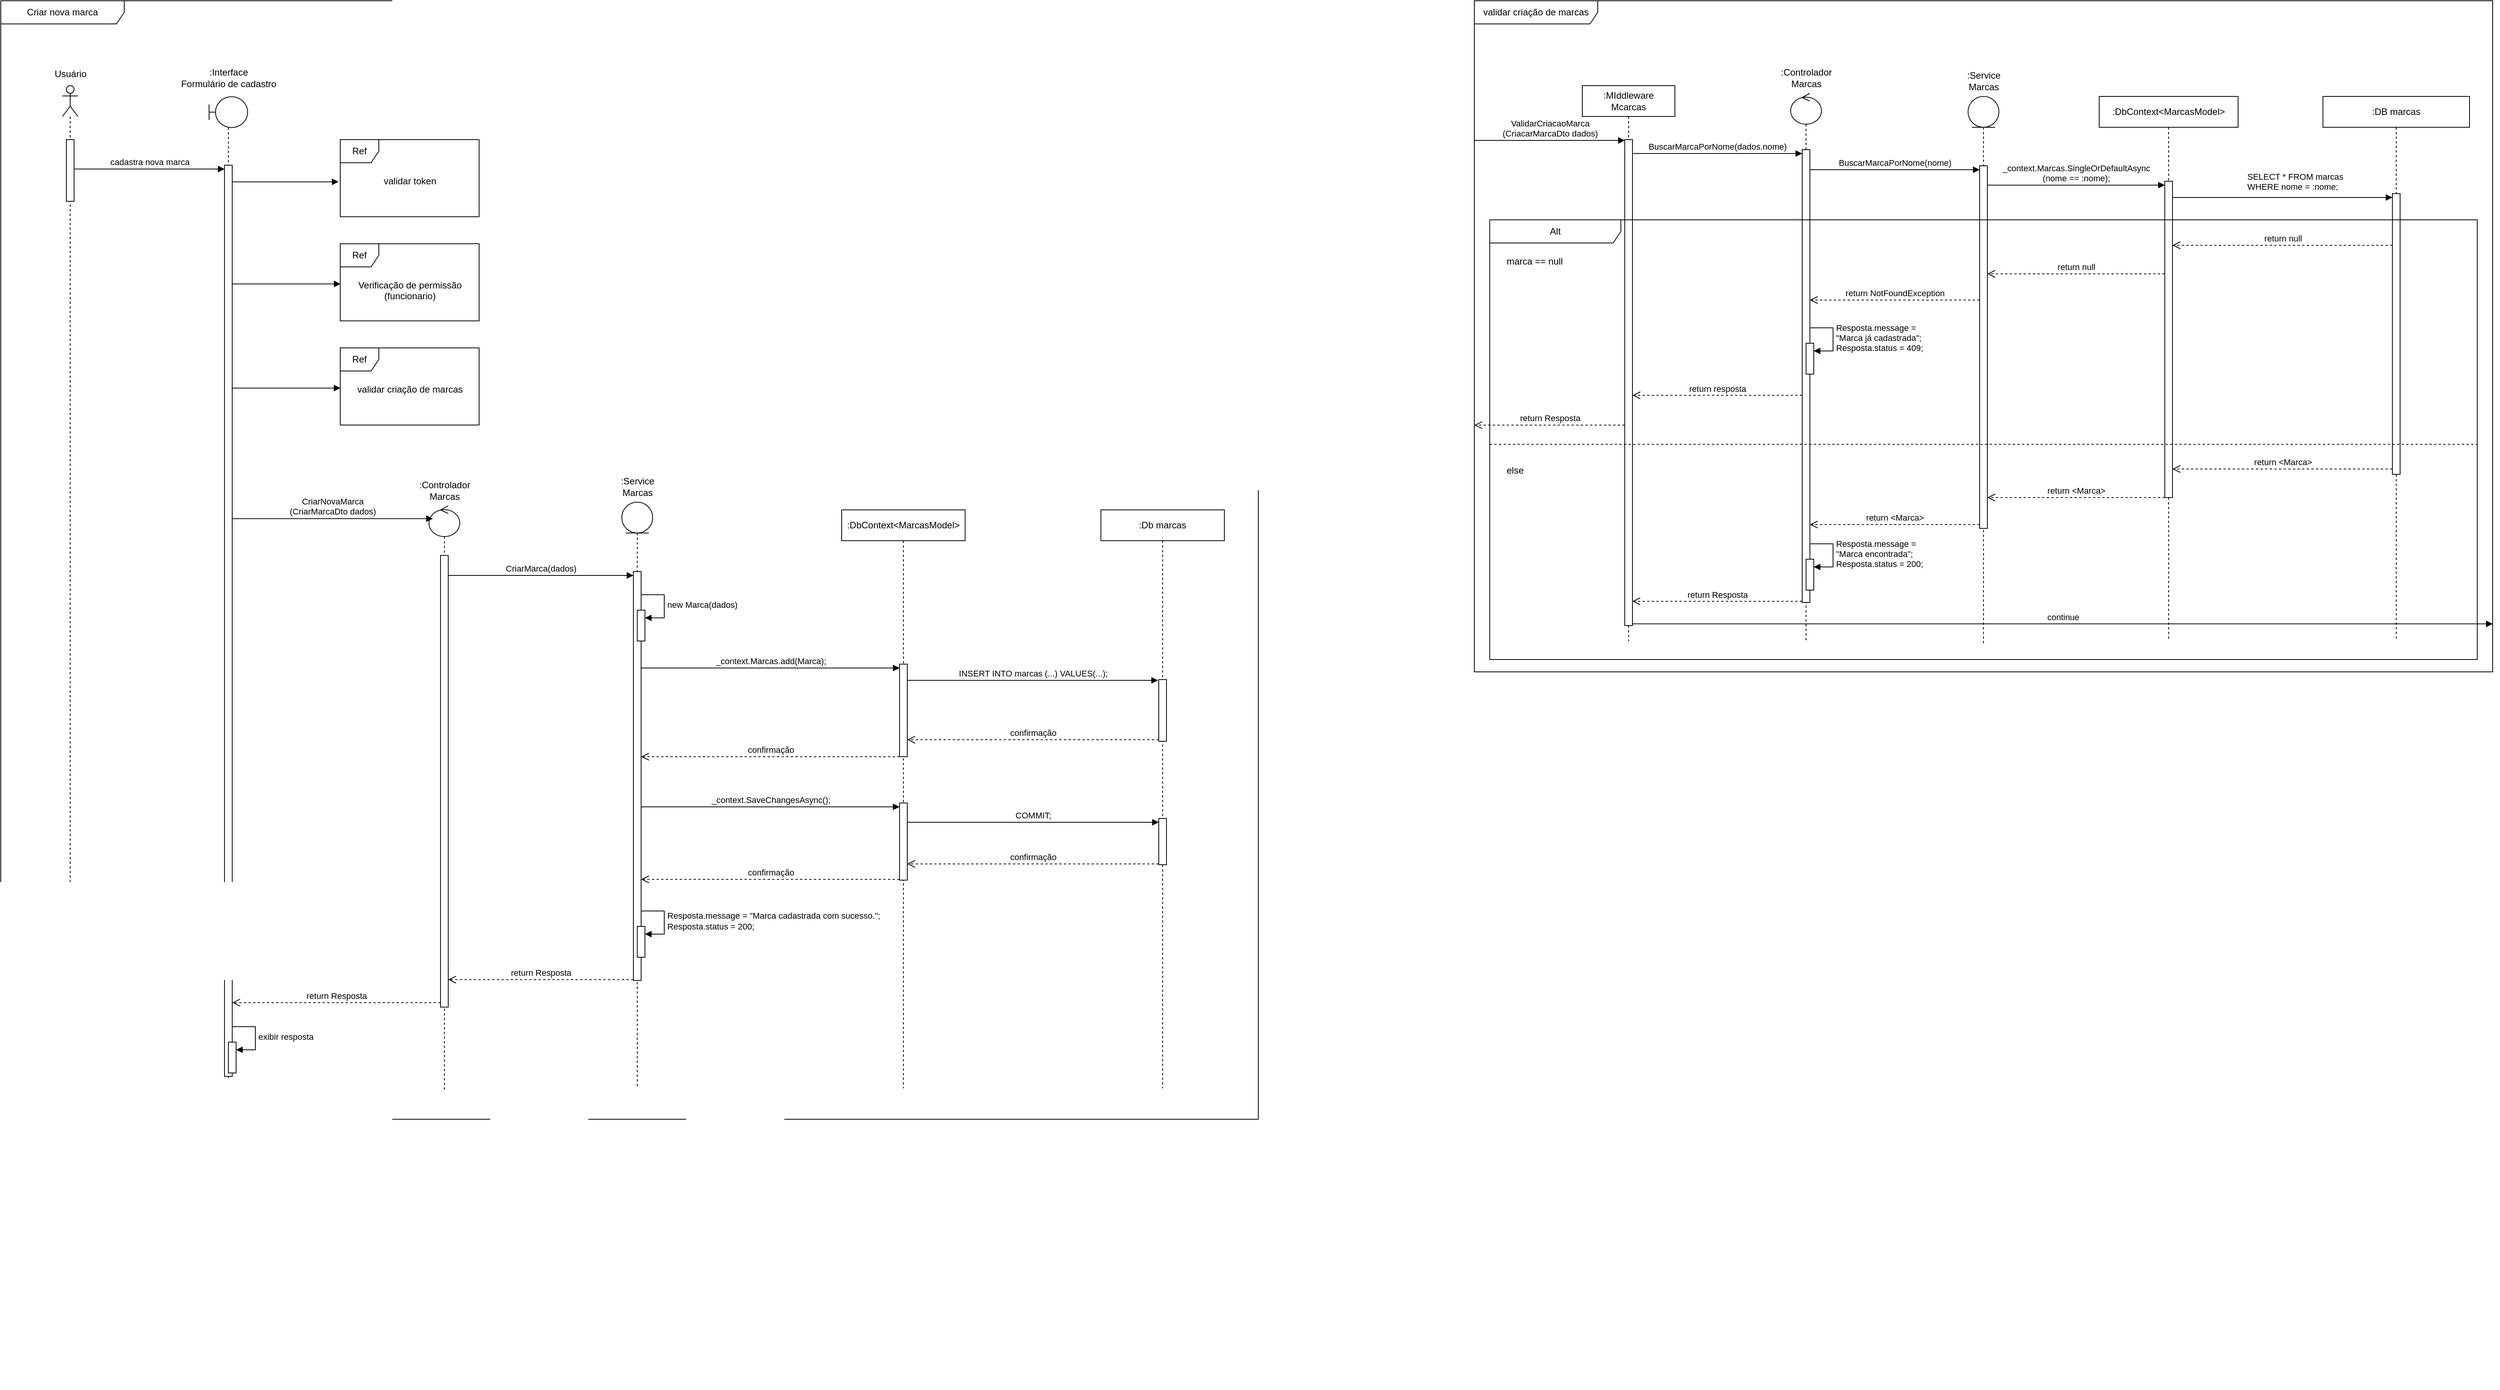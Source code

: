 <mxfile version="26.0.12">
  <diagram name="Page-1" id="2YBvvXClWsGukQMizWep">
    <mxGraphModel dx="2373" dy="1415" grid="1" gridSize="10" guides="1" tooltips="1" connect="1" arrows="1" fold="1" page="1" pageScale="1" pageWidth="850" pageHeight="1100" math="0" shadow="0">
      <root>
        <mxCell id="0" />
        <mxCell id="1" parent="0" />
        <mxCell id="AU9oRnxPqavcrpE8YhV_-1" value="Criar nova marca" style="shape=umlFrame;whiteSpace=wrap;html=1;pointerEvents=0;recursiveResize=0;container=1;collapsible=0;width=160;" parent="1" vertex="1">
          <mxGeometry x="50" y="50" width="1630" height="1450" as="geometry" />
        </mxCell>
        <mxCell id="AU9oRnxPqavcrpE8YhV_-4" value="" style="group" parent="AU9oRnxPqavcrpE8YhV_-1" vertex="1" connectable="0">
          <mxGeometry x="60" y="80" width="60" height="1550" as="geometry" />
        </mxCell>
        <mxCell id="AU9oRnxPqavcrpE8YhV_-2" value="" style="shape=umlLifeline;perimeter=lifelinePerimeter;whiteSpace=wrap;html=1;container=1;dropTarget=0;collapsible=0;recursiveResize=0;outlineConnect=0;portConstraint=eastwest;newEdgeStyle={&quot;curved&quot;:0,&quot;rounded&quot;:0};participant=umlActor;" parent="AU9oRnxPqavcrpE8YhV_-4" vertex="1">
          <mxGeometry x="20" y="30" width="20" height="1310" as="geometry" />
        </mxCell>
        <mxCell id="AU9oRnxPqavcrpE8YhV_-16" value="" style="html=1;points=[[0,0,0,0,5],[0,1,0,0,-5],[1,0,0,0,5],[1,1,0,0,-5]];perimeter=orthogonalPerimeter;outlineConnect=0;targetShapes=umlLifeline;portConstraint=eastwest;newEdgeStyle={&quot;curved&quot;:0,&quot;rounded&quot;:0};" parent="AU9oRnxPqavcrpE8YhV_-2" vertex="1">
          <mxGeometry x="5" y="70" width="10" height="80" as="geometry" />
        </mxCell>
        <mxCell id="AU9oRnxPqavcrpE8YhV_-3" value="Usuário" style="text;html=1;align=center;verticalAlign=middle;resizable=0;points=[];autosize=1;strokeColor=none;fillColor=none;" parent="AU9oRnxPqavcrpE8YhV_-4" vertex="1">
          <mxGeometry width="60" height="30" as="geometry" />
        </mxCell>
        <mxCell id="AU9oRnxPqavcrpE8YhV_-7" value="" style="group" parent="AU9oRnxPqavcrpE8YhV_-1" vertex="1" connectable="0">
          <mxGeometry x="220" y="80" width="150" height="1550" as="geometry" />
        </mxCell>
        <mxCell id="AU9oRnxPqavcrpE8YhV_-5" value="" style="shape=umlLifeline;perimeter=lifelinePerimeter;whiteSpace=wrap;html=1;container=1;dropTarget=0;collapsible=0;recursiveResize=0;outlineConnect=0;portConstraint=eastwest;newEdgeStyle={&quot;curved&quot;:0,&quot;rounded&quot;:0};participant=umlBoundary;" parent="AU9oRnxPqavcrpE8YhV_-7" vertex="1">
          <mxGeometry x="50" y="44.39" width="50" height="1295.61" as="geometry" />
        </mxCell>
        <mxCell id="AU9oRnxPqavcrpE8YhV_-17" value="" style="html=1;points=[[0,0,0,0,5],[0,1,0,0,-5],[1,0,0,0,5],[1,1,0,0,-5]];perimeter=orthogonalPerimeter;outlineConnect=0;targetShapes=umlLifeline;portConstraint=eastwest;newEdgeStyle={&quot;curved&quot;:0,&quot;rounded&quot;:0};" parent="AU9oRnxPqavcrpE8YhV_-5" vertex="1">
          <mxGeometry x="20" y="88.78" width="10" height="1181.22" as="geometry" />
        </mxCell>
        <mxCell id="LQRPac4V3_1cjcKSM1Tx-4" value="" style="html=1;points=[[0,0,0,0,5],[0,1,0,0,-5],[1,0,0,0,5],[1,1,0,0,-5]];perimeter=orthogonalPerimeter;outlineConnect=0;targetShapes=umlLifeline;portConstraint=eastwest;newEdgeStyle={&quot;curved&quot;:0,&quot;rounded&quot;:0};" parent="AU9oRnxPqavcrpE8YhV_-5" vertex="1">
          <mxGeometry x="25" y="1225.61" width="10" height="40" as="geometry" />
        </mxCell>
        <mxCell id="LQRPac4V3_1cjcKSM1Tx-5" value="exibir resposta" style="html=1;align=left;spacingLeft=2;endArrow=block;rounded=0;edgeStyle=orthogonalEdgeStyle;curved=0;rounded=0;" parent="AU9oRnxPqavcrpE8YhV_-5" target="LQRPac4V3_1cjcKSM1Tx-4" edge="1">
          <mxGeometry relative="1" as="geometry">
            <mxPoint x="30" y="1205.61" as="sourcePoint" />
            <Array as="points">
              <mxPoint x="60" y="1235.61" />
            </Array>
          </mxGeometry>
        </mxCell>
        <mxCell id="AU9oRnxPqavcrpE8YhV_-6" value=":Interface&lt;div&gt;Formulário de cadastro&lt;/div&gt;" style="text;html=1;align=center;verticalAlign=middle;resizable=0;points=[];autosize=1;strokeColor=none;fillColor=none;" parent="AU9oRnxPqavcrpE8YhV_-7" vertex="1">
          <mxGeometry width="150" height="40" as="geometry" />
        </mxCell>
        <mxCell id="AU9oRnxPqavcrpE8YhV_-11" value="" style="group" parent="AU9oRnxPqavcrpE8YhV_-1" vertex="1" connectable="0">
          <mxGeometry x="530" y="615" width="90" height="1180" as="geometry" />
        </mxCell>
        <mxCell id="AU9oRnxPqavcrpE8YhV_-9" value="" style="shape=umlLifeline;perimeter=lifelinePerimeter;whiteSpace=wrap;html=1;container=1;dropTarget=0;collapsible=0;recursiveResize=0;outlineConnect=0;portConstraint=eastwest;newEdgeStyle={&quot;curved&quot;:0,&quot;rounded&quot;:0};participant=umlControl;" parent="AU9oRnxPqavcrpE8YhV_-11" vertex="1">
          <mxGeometry x="25" y="39.64" width="40" height="760.36" as="geometry" />
        </mxCell>
        <mxCell id="AU9oRnxPqavcrpE8YhV_-28" value="" style="html=1;points=[[0,0,0,0,5],[0,1,0,0,-5],[1,0,0,0,5],[1,1,0,0,-5]];perimeter=orthogonalPerimeter;outlineConnect=0;targetShapes=umlLifeline;portConstraint=eastwest;newEdgeStyle={&quot;curved&quot;:0,&quot;rounded&quot;:0};" parent="AU9oRnxPqavcrpE8YhV_-9" vertex="1">
          <mxGeometry x="15" y="64.41" width="10" height="585.59" as="geometry" />
        </mxCell>
        <mxCell id="AU9oRnxPqavcrpE8YhV_-10" value=":Controlador&lt;div&gt;Marcas&lt;/div&gt;" style="text;html=1;align=center;verticalAlign=middle;resizable=0;points=[];autosize=1;strokeColor=none;fillColor=none;" parent="AU9oRnxPqavcrpE8YhV_-11" vertex="1">
          <mxGeometry width="90" height="40" as="geometry" />
        </mxCell>
        <mxCell id="AU9oRnxPqavcrpE8YhV_-13" value="" style="group" parent="AU9oRnxPqavcrpE8YhV_-1" vertex="1" connectable="0">
          <mxGeometry x="790" y="610" width="70" height="1190" as="geometry" />
        </mxCell>
        <mxCell id="AU9oRnxPqavcrpE8YhV_-8" value="" style="shape=umlLifeline;perimeter=lifelinePerimeter;whiteSpace=wrap;html=1;container=1;dropTarget=0;collapsible=0;recursiveResize=0;outlineConnect=0;portConstraint=eastwest;newEdgeStyle={&quot;curved&quot;:0,&quot;rounded&quot;:0};participant=umlEntity;" parent="AU9oRnxPqavcrpE8YhV_-13" vertex="1">
          <mxGeometry x="15" y="40" width="40" height="760" as="geometry" />
        </mxCell>
        <mxCell id="AU9oRnxPqavcrpE8YhV_-29" value="" style="html=1;points=[[0,0,0,0,5],[0,1,0,0,-5],[1,0,0,0,5],[1,1,0,0,-5]];perimeter=orthogonalPerimeter;outlineConnect=0;targetShapes=umlLifeline;portConstraint=eastwest;newEdgeStyle={&quot;curved&quot;:0,&quot;rounded&quot;:0};" parent="AU9oRnxPqavcrpE8YhV_-8" vertex="1">
          <mxGeometry x="15" y="90" width="10" height="530" as="geometry" />
        </mxCell>
        <mxCell id="AU9oRnxPqavcrpE8YhV_-38" value="" style="html=1;points=[[0,0,0,0,5],[0,1,0,0,-5],[1,0,0,0,5],[1,1,0,0,-5]];perimeter=orthogonalPerimeter;outlineConnect=0;targetShapes=umlLifeline;portConstraint=eastwest;newEdgeStyle={&quot;curved&quot;:0,&quot;rounded&quot;:0};" parent="AU9oRnxPqavcrpE8YhV_-8" vertex="1">
          <mxGeometry x="20" y="140" width="10" height="40" as="geometry" />
        </mxCell>
        <mxCell id="AU9oRnxPqavcrpE8YhV_-39" value="new Marca(dados)" style="html=1;align=left;spacingLeft=2;endArrow=block;rounded=0;edgeStyle=orthogonalEdgeStyle;curved=0;rounded=0;" parent="AU9oRnxPqavcrpE8YhV_-8" target="AU9oRnxPqavcrpE8YhV_-38" edge="1">
          <mxGeometry relative="1" as="geometry">
            <mxPoint x="25" y="120" as="sourcePoint" />
            <Array as="points">
              <mxPoint x="55" y="150" />
            </Array>
          </mxGeometry>
        </mxCell>
        <mxCell id="AU9oRnxPqavcrpE8YhV_-54" value="" style="html=1;points=[[0,0,0,0,5],[0,1,0,0,-5],[1,0,0,0,5],[1,1,0,0,-5]];perimeter=orthogonalPerimeter;outlineConnect=0;targetShapes=umlLifeline;portConstraint=eastwest;newEdgeStyle={&quot;curved&quot;:0,&quot;rounded&quot;:0};" parent="AU9oRnxPqavcrpE8YhV_-8" vertex="1">
          <mxGeometry x="20" y="550" width="10" height="40" as="geometry" />
        </mxCell>
        <mxCell id="AU9oRnxPqavcrpE8YhV_-55" value="Resposta.message = &quot;Marca cadastrada com sucesso.&quot;;&lt;div&gt;Resposta.status = 200;&lt;/div&gt;" style="html=1;align=left;spacingLeft=2;endArrow=block;rounded=0;edgeStyle=orthogonalEdgeStyle;curved=0;rounded=0;" parent="AU9oRnxPqavcrpE8YhV_-8" target="AU9oRnxPqavcrpE8YhV_-54" edge="1">
          <mxGeometry relative="1" as="geometry">
            <mxPoint x="25" y="530" as="sourcePoint" />
            <Array as="points">
              <mxPoint x="55" y="560" />
            </Array>
          </mxGeometry>
        </mxCell>
        <mxCell id="AU9oRnxPqavcrpE8YhV_-12" value=":Service&lt;div&gt;Marcas&lt;/div&gt;" style="text;html=1;align=center;verticalAlign=middle;resizable=0;points=[];autosize=1;strokeColor=none;fillColor=none;" parent="AU9oRnxPqavcrpE8YhV_-13" vertex="1">
          <mxGeometry width="70" height="40" as="geometry" />
        </mxCell>
        <mxCell id="AU9oRnxPqavcrpE8YhV_-14" value=":DbContext&amp;lt;MarcasModel&amp;gt;" style="shape=umlLifeline;perimeter=lifelinePerimeter;whiteSpace=wrap;html=1;container=1;dropTarget=0;collapsible=0;recursiveResize=0;outlineConnect=0;portConstraint=eastwest;newEdgeStyle={&quot;curved&quot;:0,&quot;rounded&quot;:0};" parent="AU9oRnxPqavcrpE8YhV_-1" vertex="1">
          <mxGeometry x="1090" y="660" width="160" height="750" as="geometry" />
        </mxCell>
        <mxCell id="AU9oRnxPqavcrpE8YhV_-40" value="" style="html=1;points=[[0,0,0,0,5],[0,1,0,0,-5],[1,0,0,0,5],[1,1,0,0,-5]];perimeter=orthogonalPerimeter;outlineConnect=0;targetShapes=umlLifeline;portConstraint=eastwest;newEdgeStyle={&quot;curved&quot;:0,&quot;rounded&quot;:0};" parent="AU9oRnxPqavcrpE8YhV_-14" vertex="1">
          <mxGeometry x="75" y="200" width="10" height="120" as="geometry" />
        </mxCell>
        <mxCell id="AU9oRnxPqavcrpE8YhV_-48" value="" style="html=1;points=[[0,0,0,0,5],[0,1,0,0,-5],[1,0,0,0,5],[1,1,0,0,-5]];perimeter=orthogonalPerimeter;outlineConnect=0;targetShapes=umlLifeline;portConstraint=eastwest;newEdgeStyle={&quot;curved&quot;:0,&quot;rounded&quot;:0};" parent="AU9oRnxPqavcrpE8YhV_-14" vertex="1">
          <mxGeometry x="75" y="380" width="10" height="100" as="geometry" />
        </mxCell>
        <mxCell id="AU9oRnxPqavcrpE8YhV_-15" value=":Db marcas" style="shape=umlLifeline;perimeter=lifelinePerimeter;whiteSpace=wrap;html=1;container=1;dropTarget=0;collapsible=0;recursiveResize=0;outlineConnect=0;portConstraint=eastwest;newEdgeStyle={&quot;curved&quot;:0,&quot;rounded&quot;:0};" parent="AU9oRnxPqavcrpE8YhV_-1" vertex="1">
          <mxGeometry x="1426" y="660" width="160" height="750" as="geometry" />
        </mxCell>
        <mxCell id="AU9oRnxPqavcrpE8YhV_-43" value="" style="html=1;points=[[0,0,0,0,5],[0,1,0,0,-5],[1,0,0,0,5],[1,1,0,0,-5]];perimeter=orthogonalPerimeter;outlineConnect=0;targetShapes=umlLifeline;portConstraint=eastwest;newEdgeStyle={&quot;curved&quot;:0,&quot;rounded&quot;:0};" parent="AU9oRnxPqavcrpE8YhV_-15" vertex="1">
          <mxGeometry x="75" y="220" width="10" height="80" as="geometry" />
        </mxCell>
        <mxCell id="AU9oRnxPqavcrpE8YhV_-51" value="" style="html=1;points=[[0,0,0,0,5],[0,1,0,0,-5],[1,0,0,0,5],[1,1,0,0,-5]];perimeter=orthogonalPerimeter;outlineConnect=0;targetShapes=umlLifeline;portConstraint=eastwest;newEdgeStyle={&quot;curved&quot;:0,&quot;rounded&quot;:0};" parent="AU9oRnxPqavcrpE8YhV_-15" vertex="1">
          <mxGeometry x="75" y="400" width="10" height="60" as="geometry" />
        </mxCell>
        <mxCell id="AU9oRnxPqavcrpE8YhV_-18" value="cadastra nova marca" style="html=1;verticalAlign=bottom;endArrow=block;curved=0;rounded=0;entryX=0;entryY=0;entryDx=0;entryDy=5;" parent="AU9oRnxPqavcrpE8YhV_-1" source="AU9oRnxPqavcrpE8YhV_-16" target="AU9oRnxPqavcrpE8YhV_-17" edge="1">
          <mxGeometry relative="1" as="geometry">
            <mxPoint x="220" y="195" as="sourcePoint" />
          </mxGeometry>
        </mxCell>
        <mxCell id="AU9oRnxPqavcrpE8YhV_-21" value="Ref" style="shape=umlFrame;whiteSpace=wrap;html=1;pointerEvents=0;recursiveResize=0;container=1;collapsible=0;width=50;" parent="AU9oRnxPqavcrpE8YhV_-1" vertex="1">
          <mxGeometry x="440" y="180" width="180" height="100" as="geometry" />
        </mxCell>
        <mxCell id="AU9oRnxPqavcrpE8YhV_-22" value="validar token" style="text;align=center;html=1;" parent="AU9oRnxPqavcrpE8YhV_-21" vertex="1">
          <mxGeometry width="100" height="20" relative="1" as="geometry">
            <mxPoint x="40" y="40" as="offset" />
          </mxGeometry>
        </mxCell>
        <mxCell id="AU9oRnxPqavcrpE8YhV_-23" value="Ref" style="shape=umlFrame;whiteSpace=wrap;html=1;pointerEvents=0;recursiveResize=0;container=1;collapsible=0;width=50;" parent="AU9oRnxPqavcrpE8YhV_-1" vertex="1">
          <mxGeometry x="440" y="315" width="180" height="100" as="geometry" />
        </mxCell>
        <mxCell id="AU9oRnxPqavcrpE8YhV_-24" value="Verificação de permissão&lt;div&gt;(funcionario)&lt;/div&gt;" style="text;align=center;html=1;" parent="AU9oRnxPqavcrpE8YhV_-23" vertex="1">
          <mxGeometry width="100" height="20" relative="1" as="geometry">
            <mxPoint x="40" y="40" as="offset" />
          </mxGeometry>
        </mxCell>
        <mxCell id="AU9oRnxPqavcrpE8YhV_-25" value="" style="html=1;verticalAlign=bottom;endArrow=block;curved=0;rounded=0;entryX=-0.012;entryY=0.547;entryDx=0;entryDy=0;entryPerimeter=0;" parent="AU9oRnxPqavcrpE8YhV_-1" source="AU9oRnxPqavcrpE8YhV_-17" target="AU9oRnxPqavcrpE8YhV_-21" edge="1">
          <mxGeometry width="80" relative="1" as="geometry">
            <mxPoint x="390" y="280" as="sourcePoint" />
            <mxPoint x="470" y="280" as="targetPoint" />
          </mxGeometry>
        </mxCell>
        <mxCell id="AU9oRnxPqavcrpE8YhV_-26" value="" style="html=1;verticalAlign=bottom;endArrow=block;curved=0;rounded=0;entryX=0.002;entryY=0.521;entryDx=0;entryDy=0;entryPerimeter=0;" parent="AU9oRnxPqavcrpE8YhV_-1" source="AU9oRnxPqavcrpE8YhV_-17" target="AU9oRnxPqavcrpE8YhV_-23" edge="1">
          <mxGeometry width="80" relative="1" as="geometry">
            <mxPoint x="400" y="450" as="sourcePoint" />
            <mxPoint x="480" y="450" as="targetPoint" />
          </mxGeometry>
        </mxCell>
        <mxCell id="AU9oRnxPqavcrpE8YhV_-27" value="CriarNovaMarca&lt;div&gt;(CriarMarcaDto dados)&lt;/div&gt;" style="html=1;verticalAlign=bottom;endArrow=block;curved=0;rounded=0;entryX=0.125;entryY=0.022;entryDx=0;entryDy=0;entryPerimeter=0;" parent="AU9oRnxPqavcrpE8YhV_-1" source="AU9oRnxPqavcrpE8YhV_-17" target="AU9oRnxPqavcrpE8YhV_-9" edge="1">
          <mxGeometry width="80" relative="1" as="geometry">
            <mxPoint x="300" y="679.728" as="sourcePoint" />
            <mxPoint x="560" y="671.044" as="targetPoint" />
          </mxGeometry>
        </mxCell>
        <mxCell id="AU9oRnxPqavcrpE8YhV_-30" value="CriarMarca(dados)" style="html=1;verticalAlign=bottom;endArrow=block;curved=0;rounded=0;entryX=0;entryY=0;entryDx=0;entryDy=5;" parent="AU9oRnxPqavcrpE8YhV_-1" source="AU9oRnxPqavcrpE8YhV_-28" target="AU9oRnxPqavcrpE8YhV_-29" edge="1">
          <mxGeometry relative="1" as="geometry">
            <mxPoint x="750" y="745" as="sourcePoint" />
          </mxGeometry>
        </mxCell>
        <mxCell id="AU9oRnxPqavcrpE8YhV_-35" value="Ref" style="shape=umlFrame;whiteSpace=wrap;html=1;pointerEvents=0;recursiveResize=0;container=1;collapsible=0;width=50;" parent="AU9oRnxPqavcrpE8YhV_-1" vertex="1">
          <mxGeometry x="440" y="450" width="180" height="100" as="geometry" />
        </mxCell>
        <mxCell id="AU9oRnxPqavcrpE8YhV_-36" value="validar criação de marcas" style="text;align=center;html=1;" parent="AU9oRnxPqavcrpE8YhV_-35" vertex="1">
          <mxGeometry width="100" height="20" relative="1" as="geometry">
            <mxPoint x="40" y="40" as="offset" />
          </mxGeometry>
        </mxCell>
        <mxCell id="AU9oRnxPqavcrpE8YhV_-37" value="" style="html=1;verticalAlign=bottom;endArrow=block;curved=0;rounded=0;entryX=0.002;entryY=0.521;entryDx=0;entryDy=0;entryPerimeter=0;" parent="AU9oRnxPqavcrpE8YhV_-1" source="AU9oRnxPqavcrpE8YhV_-17" target="AU9oRnxPqavcrpE8YhV_-35" edge="1">
          <mxGeometry width="80" relative="1" as="geometry">
            <mxPoint x="300" y="502" as="sourcePoint" />
            <mxPoint x="480" y="585" as="targetPoint" />
          </mxGeometry>
        </mxCell>
        <mxCell id="AU9oRnxPqavcrpE8YhV_-41" value="_context.Marcas.add(Marca);" style="html=1;verticalAlign=bottom;endArrow=block;curved=0;rounded=0;entryX=0;entryY=0;entryDx=0;entryDy=5;" parent="AU9oRnxPqavcrpE8YhV_-1" target="AU9oRnxPqavcrpE8YhV_-40" edge="1">
          <mxGeometry relative="1" as="geometry">
            <mxPoint x="830" y="865" as="sourcePoint" />
          </mxGeometry>
        </mxCell>
        <mxCell id="AU9oRnxPqavcrpE8YhV_-44" value="INSERT INTO marcas (...) VALUES(...);" style="html=1;verticalAlign=bottom;endArrow=block;curved=0;rounded=0;" parent="AU9oRnxPqavcrpE8YhV_-1" edge="1">
          <mxGeometry relative="1" as="geometry">
            <mxPoint x="1175" y="881" as="sourcePoint" />
            <mxPoint x="1500" y="881" as="targetPoint" />
          </mxGeometry>
        </mxCell>
        <mxCell id="AU9oRnxPqavcrpE8YhV_-46" value="confirmação" style="html=1;verticalAlign=bottom;endArrow=open;dashed=1;endSize=8;curved=0;rounded=0;exitX=0;exitY=1;exitDx=0;exitDy=-5;exitPerimeter=0;" parent="AU9oRnxPqavcrpE8YhV_-1" edge="1">
          <mxGeometry relative="1" as="geometry">
            <mxPoint x="1501" y="958" as="sourcePoint" />
            <mxPoint x="1175" y="958" as="targetPoint" />
          </mxGeometry>
        </mxCell>
        <mxCell id="AU9oRnxPqavcrpE8YhV_-47" value="confirmação" style="html=1;verticalAlign=bottom;endArrow=open;dashed=1;endSize=8;curved=0;rounded=0;" parent="AU9oRnxPqavcrpE8YhV_-1" source="AU9oRnxPqavcrpE8YhV_-40" edge="1">
          <mxGeometry relative="1" as="geometry">
            <mxPoint x="1215" y="980" as="sourcePoint" />
            <mxPoint x="830.0" y="980" as="targetPoint" />
          </mxGeometry>
        </mxCell>
        <mxCell id="AU9oRnxPqavcrpE8YhV_-49" value="_context.SaveChangesAsync();" style="html=1;verticalAlign=bottom;endArrow=block;curved=0;rounded=0;entryX=0;entryY=0;entryDx=0;entryDy=5;" parent="AU9oRnxPqavcrpE8YhV_-1" target="AU9oRnxPqavcrpE8YhV_-48" edge="1">
          <mxGeometry relative="1" as="geometry">
            <mxPoint x="830" y="1045" as="sourcePoint" />
          </mxGeometry>
        </mxCell>
        <mxCell id="AU9oRnxPqavcrpE8YhV_-50" value="confirmação" style="html=1;verticalAlign=bottom;endArrow=open;dashed=1;endSize=8;curved=0;rounded=0;" parent="AU9oRnxPqavcrpE8YhV_-1" source="AU9oRnxPqavcrpE8YhV_-48" edge="1">
          <mxGeometry relative="1" as="geometry">
            <mxPoint x="830" y="1139" as="targetPoint" />
            <mxPoint x="1160" y="1140" as="sourcePoint" />
          </mxGeometry>
        </mxCell>
        <mxCell id="AU9oRnxPqavcrpE8YhV_-52" value="COMMIT;" style="html=1;verticalAlign=bottom;endArrow=block;curved=0;rounded=0;entryX=0;entryY=0;entryDx=0;entryDy=5;" parent="AU9oRnxPqavcrpE8YhV_-1" source="AU9oRnxPqavcrpE8YhV_-48" target="AU9oRnxPqavcrpE8YhV_-51" edge="1">
          <mxGeometry relative="1" as="geometry">
            <mxPoint x="1485" y="1065" as="sourcePoint" />
          </mxGeometry>
        </mxCell>
        <mxCell id="AU9oRnxPqavcrpE8YhV_-53" value="confirmação" style="html=1;verticalAlign=bottom;endArrow=open;dashed=1;endSize=8;curved=0;rounded=0;exitX=0;exitY=1;exitDx=0;exitDy=-5;" parent="AU9oRnxPqavcrpE8YhV_-1" edge="1">
          <mxGeometry relative="1" as="geometry">
            <mxPoint x="1175" y="1119" as="targetPoint" />
            <mxPoint x="1501" y="1119" as="sourcePoint" />
          </mxGeometry>
        </mxCell>
        <mxCell id="LQRPac4V3_1cjcKSM1Tx-2" value="return Resposta" style="html=1;verticalAlign=bottom;endArrow=open;dashed=1;endSize=8;curved=0;rounded=0;" parent="AU9oRnxPqavcrpE8YhV_-1" edge="1">
          <mxGeometry relative="1" as="geometry">
            <mxPoint x="820" y="1269" as="sourcePoint" />
            <mxPoint x="580" y="1269" as="targetPoint" />
          </mxGeometry>
        </mxCell>
        <mxCell id="LQRPac4V3_1cjcKSM1Tx-3" value="return Resposta" style="html=1;verticalAlign=bottom;endArrow=open;dashed=1;endSize=8;curved=0;rounded=0;" parent="AU9oRnxPqavcrpE8YhV_-1" edge="1">
          <mxGeometry relative="1" as="geometry">
            <mxPoint x="570" y="1298.845" as="sourcePoint" />
            <mxPoint x="300" y="1298.845" as="targetPoint" />
          </mxGeometry>
        </mxCell>
        <mxCell id="LQRPac4V3_1cjcKSM1Tx-1" value="validar criação de marcas" style="shape=umlFrame;whiteSpace=wrap;html=1;pointerEvents=0;recursiveResize=0;container=1;collapsible=0;width=160;" parent="1" vertex="1">
          <mxGeometry x="1960" y="50" width="1320" height="870" as="geometry" />
        </mxCell>
        <mxCell id="LQRPac4V3_1cjcKSM1Tx-9" value=":MIddleware&lt;div&gt;Mcarcas&lt;/div&gt;" style="shape=umlLifeline;perimeter=lifelinePerimeter;whiteSpace=wrap;html=1;container=1;dropTarget=0;collapsible=0;recursiveResize=0;outlineConnect=0;portConstraint=eastwest;newEdgeStyle={&quot;curved&quot;:0,&quot;rounded&quot;:0};" parent="LQRPac4V3_1cjcKSM1Tx-1" vertex="1">
          <mxGeometry x="140" y="110" width="120" height="720" as="geometry" />
        </mxCell>
        <mxCell id="LQRPac4V3_1cjcKSM1Tx-11" value="" style="html=1;points=[[0,0,0,0,5],[0,1,0,0,-5],[1,0,0,0,5],[1,1,0,0,-5]];perimeter=orthogonalPerimeter;outlineConnect=0;targetShapes=umlLifeline;portConstraint=eastwest;newEdgeStyle={&quot;curved&quot;:0,&quot;rounded&quot;:0};" parent="LQRPac4V3_1cjcKSM1Tx-9" vertex="1">
          <mxGeometry x="55" y="70" width="10" height="630" as="geometry" />
        </mxCell>
        <mxCell id="LQRPac4V3_1cjcKSM1Tx-10" value="ValidarCriacaoMarca&lt;div&gt;(CriacarMarcaDto dados)&lt;/div&gt;" style="html=1;verticalAlign=bottom;endArrow=block;curved=0;rounded=0;exitX=0;exitY=0.215;exitDx=0;exitDy=0;exitPerimeter=0;" parent="LQRPac4V3_1cjcKSM1Tx-1" edge="1">
          <mxGeometry width="80" relative="1" as="geometry">
            <mxPoint y="181.05" as="sourcePoint" />
            <mxPoint x="195.0" y="181.05" as="targetPoint" />
          </mxGeometry>
        </mxCell>
        <mxCell id="LQRPac4V3_1cjcKSM1Tx-14" value="" style="group" parent="LQRPac4V3_1cjcKSM1Tx-1" vertex="1" connectable="0">
          <mxGeometry x="385" y="80" width="90" height="970" as="geometry" />
        </mxCell>
        <mxCell id="LQRPac4V3_1cjcKSM1Tx-12" value="" style="shape=umlLifeline;perimeter=lifelinePerimeter;whiteSpace=wrap;html=1;container=1;dropTarget=0;collapsible=0;recursiveResize=0;outlineConnect=0;portConstraint=eastwest;newEdgeStyle={&quot;curved&quot;:0,&quot;rounded&quot;:0};participant=umlControl;" parent="LQRPac4V3_1cjcKSM1Tx-14" vertex="1">
          <mxGeometry x="25" y="40" width="40" height="710" as="geometry" />
        </mxCell>
        <mxCell id="LQRPac4V3_1cjcKSM1Tx-15" value="" style="html=1;points=[[0,0,0,0,5],[0,1,0,0,-5],[1,0,0,0,5],[1,1,0,0,-5]];perimeter=orthogonalPerimeter;outlineConnect=0;targetShapes=umlLifeline;portConstraint=eastwest;newEdgeStyle={&quot;curved&quot;:0,&quot;rounded&quot;:0};" parent="LQRPac4V3_1cjcKSM1Tx-12" vertex="1">
          <mxGeometry x="15" y="73" width="10" height="587" as="geometry" />
        </mxCell>
        <mxCell id="LQRPac4V3_1cjcKSM1Tx-13" value=":Controlador&lt;div&gt;Marcas&lt;/div&gt;" style="text;html=1;align=center;verticalAlign=middle;resizable=0;points=[];autosize=1;strokeColor=none;fillColor=none;" parent="LQRPac4V3_1cjcKSM1Tx-14" vertex="1">
          <mxGeometry width="90" height="40" as="geometry" />
        </mxCell>
        <mxCell id="LQRPac4V3_1cjcKSM1Tx-16" value="BuscarMarcaPorNome(dados.nome)" style="html=1;verticalAlign=bottom;endArrow=block;curved=0;rounded=0;entryX=0;entryY=0;entryDx=0;entryDy=5;" parent="LQRPac4V3_1cjcKSM1Tx-1" source="LQRPac4V3_1cjcKSM1Tx-11" target="LQRPac4V3_1cjcKSM1Tx-15" edge="1">
          <mxGeometry x="-0.006" relative="1" as="geometry">
            <mxPoint x="355" y="218" as="sourcePoint" />
            <mxPoint as="offset" />
          </mxGeometry>
        </mxCell>
        <mxCell id="LQRPac4V3_1cjcKSM1Tx-20" value="" style="group" parent="LQRPac4V3_1cjcKSM1Tx-1" vertex="1" connectable="0">
          <mxGeometry x="625" y="84" width="70" height="960" as="geometry" />
        </mxCell>
        <mxCell id="LQRPac4V3_1cjcKSM1Tx-18" value="" style="shape=umlLifeline;perimeter=lifelinePerimeter;whiteSpace=wrap;html=1;container=1;dropTarget=0;collapsible=0;recursiveResize=0;outlineConnect=0;portConstraint=eastwest;newEdgeStyle={&quot;curved&quot;:0,&quot;rounded&quot;:0};participant=umlEntity;" parent="LQRPac4V3_1cjcKSM1Tx-20" vertex="1">
          <mxGeometry x="15" y="40" width="40" height="710" as="geometry" />
        </mxCell>
        <mxCell id="LQRPac4V3_1cjcKSM1Tx-21" value="" style="html=1;points=[[0,0,0,0,5],[0,1,0,0,-5],[1,0,0,0,5],[1,1,0,0,-5]];perimeter=orthogonalPerimeter;outlineConnect=0;targetShapes=umlLifeline;portConstraint=eastwest;newEdgeStyle={&quot;curved&quot;:0,&quot;rounded&quot;:0};" parent="LQRPac4V3_1cjcKSM1Tx-18" vertex="1">
          <mxGeometry x="15" y="90" width="10" height="470" as="geometry" />
        </mxCell>
        <mxCell id="LQRPac4V3_1cjcKSM1Tx-19" value=":Service&lt;div&gt;Marcas&lt;/div&gt;" style="text;html=1;align=center;verticalAlign=middle;resizable=0;points=[];autosize=1;strokeColor=none;fillColor=none;" parent="LQRPac4V3_1cjcKSM1Tx-20" vertex="1">
          <mxGeometry width="70" height="40" as="geometry" />
        </mxCell>
        <mxCell id="LQRPac4V3_1cjcKSM1Tx-22" value="BuscarMarcaPorNome(nome)" style="html=1;verticalAlign=bottom;endArrow=block;curved=0;rounded=0;entryX=0;entryY=0;entryDx=0;entryDy=5;" parent="LQRPac4V3_1cjcKSM1Tx-1" source="LQRPac4V3_1cjcKSM1Tx-15" target="LQRPac4V3_1cjcKSM1Tx-21" edge="1">
          <mxGeometry relative="1" as="geometry">
            <mxPoint x="565" y="219" as="sourcePoint" />
          </mxGeometry>
        </mxCell>
        <mxCell id="LQRPac4V3_1cjcKSM1Tx-24" value=":DbContext&amp;lt;MarcasModel&amp;gt;" style="shape=umlLifeline;perimeter=lifelinePerimeter;whiteSpace=wrap;html=1;container=1;dropTarget=0;collapsible=0;recursiveResize=0;outlineConnect=0;portConstraint=eastwest;newEdgeStyle={&quot;curved&quot;:0,&quot;rounded&quot;:0};" parent="LQRPac4V3_1cjcKSM1Tx-1" vertex="1">
          <mxGeometry x="810" y="124" width="180" height="706" as="geometry" />
        </mxCell>
        <mxCell id="LQRPac4V3_1cjcKSM1Tx-25" value="" style="html=1;points=[[0,0,0,0,5],[0,1,0,0,-5],[1,0,0,0,5],[1,1,0,0,-5]];perimeter=orthogonalPerimeter;outlineConnect=0;targetShapes=umlLifeline;portConstraint=eastwest;newEdgeStyle={&quot;curved&quot;:0,&quot;rounded&quot;:0};" parent="LQRPac4V3_1cjcKSM1Tx-24" vertex="1">
          <mxGeometry x="85" y="110" width="10" height="410" as="geometry" />
        </mxCell>
        <mxCell id="LQRPac4V3_1cjcKSM1Tx-26" value="_context.Marcas.SingleOrDefaultAsync&lt;div&gt;(nome == :nome);&lt;/div&gt;" style="html=1;verticalAlign=bottom;endArrow=block;curved=0;rounded=0;entryX=0;entryY=0;entryDx=0;entryDy=5;" parent="LQRPac4V3_1cjcKSM1Tx-1" source="LQRPac4V3_1cjcKSM1Tx-21" target="LQRPac4V3_1cjcKSM1Tx-25" edge="1">
          <mxGeometry relative="1" as="geometry">
            <mxPoint x="825" y="239" as="sourcePoint" />
          </mxGeometry>
        </mxCell>
        <mxCell id="LQRPac4V3_1cjcKSM1Tx-28" value=":DB marcas" style="shape=umlLifeline;perimeter=lifelinePerimeter;whiteSpace=wrap;html=1;container=1;dropTarget=0;collapsible=0;recursiveResize=0;outlineConnect=0;portConstraint=eastwest;newEdgeStyle={&quot;curved&quot;:0,&quot;rounded&quot;:0};" parent="LQRPac4V3_1cjcKSM1Tx-1" vertex="1">
          <mxGeometry x="1100" y="124" width="190" height="706" as="geometry" />
        </mxCell>
        <mxCell id="LQRPac4V3_1cjcKSM1Tx-29" value="" style="html=1;points=[[0,0,0,0,5],[0,1,0,0,-5],[1,0,0,0,5],[1,1,0,0,-5]];perimeter=orthogonalPerimeter;outlineConnect=0;targetShapes=umlLifeline;portConstraint=eastwest;newEdgeStyle={&quot;curved&quot;:0,&quot;rounded&quot;:0};" parent="LQRPac4V3_1cjcKSM1Tx-28" vertex="1">
          <mxGeometry x="90" y="126" width="10" height="364" as="geometry" />
        </mxCell>
        <mxCell id="LQRPac4V3_1cjcKSM1Tx-30" value="SELECT * FROM marcas&amp;nbsp;&lt;div&gt;WHERE nome = :nome;&lt;/div&gt;" style="html=1;verticalAlign=bottom;endArrow=block;curved=0;rounded=0;entryX=0;entryY=0;entryDx=0;entryDy=5;align=left;" parent="LQRPac4V3_1cjcKSM1Tx-1" source="LQRPac4V3_1cjcKSM1Tx-25" target="LQRPac4V3_1cjcKSM1Tx-29" edge="1">
          <mxGeometry x="-0.333" y="5" relative="1" as="geometry">
            <mxPoint x="1140" y="255" as="sourcePoint" />
            <mxPoint as="offset" />
          </mxGeometry>
        </mxCell>
        <mxCell id="LQRPac4V3_1cjcKSM1Tx-32" value="Alt" style="shape=umlFrame;whiteSpace=wrap;html=1;pointerEvents=0;recursiveResize=0;container=1;collapsible=0;width=170;" parent="LQRPac4V3_1cjcKSM1Tx-1" vertex="1">
          <mxGeometry x="20" y="284" width="1280" height="570" as="geometry" />
        </mxCell>
        <mxCell id="LQRPac4V3_1cjcKSM1Tx-33" value="marca == null" style="text;html=1;" parent="LQRPac4V3_1cjcKSM1Tx-32" vertex="1">
          <mxGeometry width="100" height="20" relative="1" as="geometry">
            <mxPoint x="20" y="40" as="offset" />
          </mxGeometry>
        </mxCell>
        <mxCell id="LQRPac4V3_1cjcKSM1Tx-34" value="else" style="line;strokeWidth=1;dashed=1;labelPosition=center;verticalLabelPosition=bottom;align=left;verticalAlign=top;spacingLeft=20;spacingTop=15;html=1;whiteSpace=wrap;" parent="LQRPac4V3_1cjcKSM1Tx-32" vertex="1">
          <mxGeometry y="286" width="1280" height="10" as="geometry" />
        </mxCell>
        <mxCell id="LQRPac4V3_1cjcKSM1Tx-38" value="" style="html=1;points=[[0,0,0,0,5],[0,1,0,0,-5],[1,0,0,0,5],[1,1,0,0,-5]];perimeter=orthogonalPerimeter;outlineConnect=0;targetShapes=umlLifeline;portConstraint=eastwest;newEdgeStyle={&quot;curved&quot;:0,&quot;rounded&quot;:0};" parent="LQRPac4V3_1cjcKSM1Tx-32" vertex="1">
          <mxGeometry x="410" y="160" width="10" height="40" as="geometry" />
        </mxCell>
        <mxCell id="LQRPac4V3_1cjcKSM1Tx-39" value="Resposta.message =&lt;div&gt;&quot;Marca já cadastrada&lt;span style=&quot;background-color: light-dark(#ffffff, var(--ge-dark-color, #121212)); color: light-dark(rgb(0, 0, 0), rgb(255, 255, 255));&quot;&gt;&quot;;&lt;/span&gt;&lt;/div&gt;&lt;div&gt;&lt;span style=&quot;background-color: light-dark(#ffffff, var(--ge-dark-color, #121212)); color: light-dark(rgb(0, 0, 0), rgb(255, 255, 255));&quot;&gt;Resposta.status = 409;&lt;/span&gt;&lt;/div&gt;" style="html=1;align=left;spacingLeft=2;endArrow=block;rounded=0;edgeStyle=orthogonalEdgeStyle;curved=0;rounded=0;" parent="LQRPac4V3_1cjcKSM1Tx-32" target="LQRPac4V3_1cjcKSM1Tx-38" edge="1">
          <mxGeometry relative="1" as="geometry">
            <mxPoint x="415" y="140" as="sourcePoint" />
            <Array as="points">
              <mxPoint x="445" y="170" />
            </Array>
          </mxGeometry>
        </mxCell>
        <mxCell id="_hzRe-TMYI4-vib-_koS-4" value="" style="html=1;points=[[0,0,0,0,5],[0,1,0,0,-5],[1,0,0,0,5],[1,1,0,0,-5]];perimeter=orthogonalPerimeter;outlineConnect=0;targetShapes=umlLifeline;portConstraint=eastwest;newEdgeStyle={&quot;curved&quot;:0,&quot;rounded&quot;:0};" vertex="1" parent="LQRPac4V3_1cjcKSM1Tx-32">
          <mxGeometry x="410" y="440" width="10" height="40" as="geometry" />
        </mxCell>
        <mxCell id="_hzRe-TMYI4-vib-_koS-5" value="Resposta.message =&amp;nbsp;&lt;div&gt;&quot;Marca encontrada&quot;;&lt;/div&gt;&lt;div&gt;Resposta.status = 200;&lt;/div&gt;" style="html=1;align=left;spacingLeft=2;endArrow=block;rounded=0;edgeStyle=orthogonalEdgeStyle;curved=0;rounded=0;" edge="1" target="_hzRe-TMYI4-vib-_koS-4" parent="LQRPac4V3_1cjcKSM1Tx-32">
          <mxGeometry relative="1" as="geometry">
            <mxPoint x="415" y="420" as="sourcePoint" />
            <Array as="points">
              <mxPoint x="445" y="450" />
            </Array>
          </mxGeometry>
        </mxCell>
        <mxCell id="LQRPac4V3_1cjcKSM1Tx-35" value="return null" style="html=1;verticalAlign=bottom;endArrow=open;dashed=1;endSize=8;curved=0;rounded=0;" parent="LQRPac4V3_1cjcKSM1Tx-1" edge="1">
          <mxGeometry relative="1" as="geometry">
            <mxPoint x="1190" y="317" as="sourcePoint" />
            <mxPoint x="905" y="317" as="targetPoint" />
          </mxGeometry>
        </mxCell>
        <mxCell id="LQRPac4V3_1cjcKSM1Tx-36" value="return null" style="html=1;verticalAlign=bottom;endArrow=open;dashed=1;endSize=8;curved=0;rounded=0;" parent="LQRPac4V3_1cjcKSM1Tx-1" edge="1">
          <mxGeometry relative="1" as="geometry">
            <mxPoint x="895" y="354" as="sourcePoint" />
            <mxPoint x="665" y="354" as="targetPoint" />
          </mxGeometry>
        </mxCell>
        <mxCell id="LQRPac4V3_1cjcKSM1Tx-37" value="return NotFoundException" style="html=1;verticalAlign=bottom;endArrow=open;dashed=1;endSize=8;curved=0;rounded=0;" parent="LQRPac4V3_1cjcKSM1Tx-1" edge="1">
          <mxGeometry relative="1" as="geometry">
            <mxPoint x="655" y="388" as="sourcePoint" />
            <mxPoint x="435" y="388" as="targetPoint" />
          </mxGeometry>
        </mxCell>
        <mxCell id="LQRPac4V3_1cjcKSM1Tx-40" value="return resposta" style="html=1;verticalAlign=bottom;endArrow=open;dashed=1;endSize=8;curved=0;rounded=0;" parent="LQRPac4V3_1cjcKSM1Tx-1" edge="1">
          <mxGeometry relative="1" as="geometry">
            <mxPoint x="425" y="511.5" as="sourcePoint" />
            <mxPoint x="205" y="511.5" as="targetPoint" />
          </mxGeometry>
        </mxCell>
        <mxCell id="_hzRe-TMYI4-vib-_koS-1" value="return &amp;lt;Marca&amp;gt;" style="html=1;verticalAlign=bottom;endArrow=open;dashed=1;endSize=8;curved=0;rounded=0;" edge="1" parent="LQRPac4V3_1cjcKSM1Tx-1">
          <mxGeometry relative="1" as="geometry">
            <mxPoint x="1190" y="607" as="sourcePoint" />
            <mxPoint x="905" y="607" as="targetPoint" />
          </mxGeometry>
        </mxCell>
        <mxCell id="_hzRe-TMYI4-vib-_koS-2" value="return &amp;lt;Marca&amp;gt;" style="html=1;verticalAlign=bottom;endArrow=open;dashed=1;endSize=8;curved=0;rounded=0;" edge="1" parent="LQRPac4V3_1cjcKSM1Tx-1">
          <mxGeometry relative="1" as="geometry">
            <mxPoint x="895" y="644" as="sourcePoint" />
            <mxPoint x="665" y="644" as="targetPoint" />
          </mxGeometry>
        </mxCell>
        <mxCell id="_hzRe-TMYI4-vib-_koS-3" value="return &amp;lt;Marca&amp;gt;" style="html=1;verticalAlign=bottom;endArrow=open;dashed=1;endSize=8;curved=0;rounded=0;" edge="1" parent="LQRPac4V3_1cjcKSM1Tx-1">
          <mxGeometry relative="1" as="geometry">
            <mxPoint x="655" y="679" as="sourcePoint" />
            <mxPoint x="435" y="679" as="targetPoint" />
          </mxGeometry>
        </mxCell>
        <mxCell id="_hzRe-TMYI4-vib-_koS-6" value="return Resposta" style="html=1;verticalAlign=bottom;endArrow=open;dashed=1;endSize=8;curved=0;rounded=0;" edge="1" parent="LQRPac4V3_1cjcKSM1Tx-1">
          <mxGeometry relative="1" as="geometry">
            <mxPoint x="425.0" y="778.5" as="sourcePoint" />
            <mxPoint x="205" y="778.5" as="targetPoint" />
          </mxGeometry>
        </mxCell>
        <mxCell id="_hzRe-TMYI4-vib-_koS-7" value="continue" style="html=1;verticalAlign=bottom;endArrow=block;curved=0;rounded=0;entryX=1;entryY=0.561;entryDx=0;entryDy=0;entryPerimeter=0;" edge="1" parent="LQRPac4V3_1cjcKSM1Tx-1">
          <mxGeometry width="80" relative="1" as="geometry">
            <mxPoint x="205" y="807.79" as="sourcePoint" />
            <mxPoint x="1320.0" y="807.79" as="targetPoint" />
          </mxGeometry>
        </mxCell>
        <mxCell id="_hzRe-TMYI4-vib-_koS-8" value="return Resposta" style="html=1;verticalAlign=bottom;endArrow=open;dashed=1;endSize=8;curved=0;rounded=0;entryX=0;entryY=0.391;entryDx=0;entryDy=0;entryPerimeter=0;" edge="1" parent="LQRPac4V3_1cjcKSM1Tx-1">
          <mxGeometry relative="1" as="geometry">
            <mxPoint x="195.0" y="550.17" as="sourcePoint" />
            <mxPoint y="550.17" as="targetPoint" />
          </mxGeometry>
        </mxCell>
      </root>
    </mxGraphModel>
  </diagram>
</mxfile>
